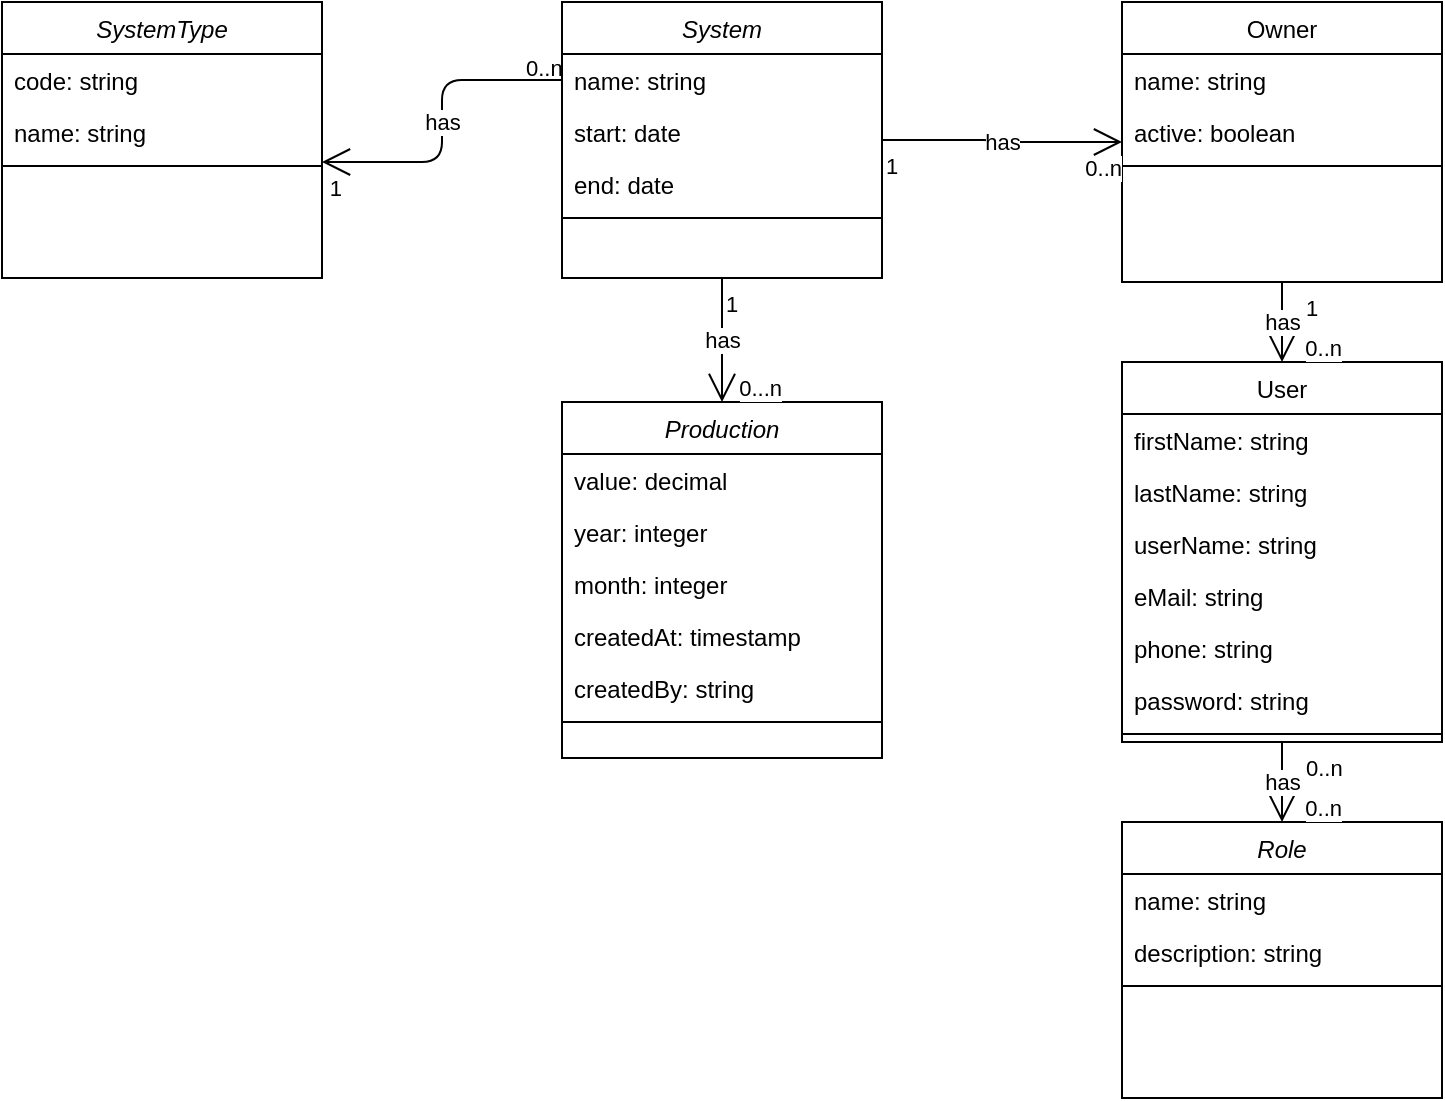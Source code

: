 <mxfile version="13.10.4" type="device"><diagram id="C5RBs43oDa-KdzZeNtuy" name="Page-1"><mxGraphModel dx="1095" dy="608" grid="1" gridSize="10" guides="1" tooltips="1" connect="1" arrows="1" fold="1" page="1" pageScale="1" pageWidth="827" pageHeight="1169" math="0" shadow="0"><root><mxCell id="WIyWlLk6GJQsqaUBKTNV-0"/><mxCell id="WIyWlLk6GJQsqaUBKTNV-1" parent="WIyWlLk6GJQsqaUBKTNV-0"/><mxCell id="zkfFHV4jXpPFQw0GAbJ--0" value="System" style="swimlane;fontStyle=2;align=center;verticalAlign=top;childLayout=stackLayout;horizontal=1;startSize=26;horizontalStack=0;resizeParent=1;resizeLast=0;collapsible=1;marginBottom=0;rounded=0;shadow=0;strokeWidth=1;" parent="WIyWlLk6GJQsqaUBKTNV-1" vertex="1"><mxGeometry x="280" width="160" height="138" as="geometry"><mxRectangle x="230" y="140" width="160" height="26" as="alternateBounds"/></mxGeometry></mxCell><mxCell id="zkfFHV4jXpPFQw0GAbJ--1" value="name: string" style="text;align=left;verticalAlign=top;spacingLeft=4;spacingRight=4;overflow=hidden;rotatable=0;points=[[0,0.5],[1,0.5]];portConstraint=eastwest;" parent="zkfFHV4jXpPFQw0GAbJ--0" vertex="1"><mxGeometry y="26" width="160" height="26" as="geometry"/></mxCell><mxCell id="zAmhSwRKt49YOt4-H_qP-3" value="start: date" style="text;align=left;verticalAlign=top;spacingLeft=4;spacingRight=4;overflow=hidden;rotatable=0;points=[[0,0.5],[1,0.5]];portConstraint=eastwest;" parent="zkfFHV4jXpPFQw0GAbJ--0" vertex="1"><mxGeometry y="52" width="160" height="26" as="geometry"/></mxCell><mxCell id="zAmhSwRKt49YOt4-H_qP-4" value="end: date" style="text;align=left;verticalAlign=top;spacingLeft=4;spacingRight=4;overflow=hidden;rotatable=0;points=[[0,0.5],[1,0.5]];portConstraint=eastwest;" parent="zkfFHV4jXpPFQw0GAbJ--0" vertex="1"><mxGeometry y="78" width="160" height="26" as="geometry"/></mxCell><mxCell id="zkfFHV4jXpPFQw0GAbJ--4" value="" style="line;html=1;strokeWidth=1;align=left;verticalAlign=middle;spacingTop=-1;spacingLeft=3;spacingRight=3;rotatable=0;labelPosition=right;points=[];portConstraint=eastwest;" parent="zkfFHV4jXpPFQw0GAbJ--0" vertex="1"><mxGeometry y="104" width="160" height="8" as="geometry"/></mxCell><mxCell id="zkfFHV4jXpPFQw0GAbJ--17" value="Owner" style="swimlane;fontStyle=0;align=center;verticalAlign=top;childLayout=stackLayout;horizontal=1;startSize=26;horizontalStack=0;resizeParent=1;resizeLast=0;collapsible=1;marginBottom=0;rounded=0;shadow=0;strokeWidth=1;" parent="WIyWlLk6GJQsqaUBKTNV-1" vertex="1"><mxGeometry x="560" width="160" height="140" as="geometry"><mxRectangle x="550" y="140" width="160" height="26" as="alternateBounds"/></mxGeometry></mxCell><mxCell id="zkfFHV4jXpPFQw0GAbJ--18" value="name: string" style="text;align=left;verticalAlign=top;spacingLeft=4;spacingRight=4;overflow=hidden;rotatable=0;points=[[0,0.5],[1,0.5]];portConstraint=eastwest;" parent="zkfFHV4jXpPFQw0GAbJ--17" vertex="1"><mxGeometry y="26" width="160" height="26" as="geometry"/></mxCell><mxCell id="JP-DxgB0L4DJ8-PGLGto-41" value="active: boolean" style="text;align=left;verticalAlign=top;spacingLeft=4;spacingRight=4;overflow=hidden;rotatable=0;points=[[0,0.5],[1,0.5]];portConstraint=eastwest;" parent="zkfFHV4jXpPFQw0GAbJ--17" vertex="1"><mxGeometry y="52" width="160" height="26" as="geometry"/></mxCell><mxCell id="zkfFHV4jXpPFQw0GAbJ--23" value="" style="line;html=1;strokeWidth=1;align=left;verticalAlign=middle;spacingTop=-1;spacingLeft=3;spacingRight=3;rotatable=0;labelPosition=right;points=[];portConstraint=eastwest;" parent="zkfFHV4jXpPFQw0GAbJ--17" vertex="1"><mxGeometry y="78" width="160" height="8" as="geometry"/></mxCell><mxCell id="JP-DxgB0L4DJ8-PGLGto-0" value="SystemType" style="swimlane;fontStyle=2;align=center;verticalAlign=top;childLayout=stackLayout;horizontal=1;startSize=26;horizontalStack=0;resizeParent=1;resizeLast=0;collapsible=1;marginBottom=0;rounded=0;shadow=0;strokeWidth=1;" parent="WIyWlLk6GJQsqaUBKTNV-1" vertex="1"><mxGeometry width="160" height="138" as="geometry"><mxRectangle x="230" y="140" width="160" height="26" as="alternateBounds"/></mxGeometry></mxCell><mxCell id="zAmhSwRKt49YOt4-H_qP-0" value="code: string" style="text;align=left;verticalAlign=top;spacingLeft=4;spacingRight=4;overflow=hidden;rotatable=0;points=[[0,0.5],[1,0.5]];portConstraint=eastwest;" parent="JP-DxgB0L4DJ8-PGLGto-0" vertex="1"><mxGeometry y="26" width="160" height="26" as="geometry"/></mxCell><mxCell id="JP-DxgB0L4DJ8-PGLGto-1" value="name: string" style="text;align=left;verticalAlign=top;spacingLeft=4;spacingRight=4;overflow=hidden;rotatable=0;points=[[0,0.5],[1,0.5]];portConstraint=eastwest;" parent="JP-DxgB0L4DJ8-PGLGto-0" vertex="1"><mxGeometry y="52" width="160" height="26" as="geometry"/></mxCell><mxCell id="JP-DxgB0L4DJ8-PGLGto-2" value="" style="line;html=1;strokeWidth=1;align=left;verticalAlign=middle;spacingTop=-1;spacingLeft=3;spacingRight=3;rotatable=0;labelPosition=right;points=[];portConstraint=eastwest;" parent="JP-DxgB0L4DJ8-PGLGto-0" vertex="1"><mxGeometry y="78" width="160" height="8" as="geometry"/></mxCell><mxCell id="JP-DxgB0L4DJ8-PGLGto-10" value="Production" style="swimlane;fontStyle=2;align=center;verticalAlign=top;childLayout=stackLayout;horizontal=1;startSize=26;horizontalStack=0;resizeParent=1;resizeLast=0;collapsible=1;marginBottom=0;rounded=0;shadow=0;strokeWidth=1;" parent="WIyWlLk6GJQsqaUBKTNV-1" vertex="1"><mxGeometry x="280" y="200" width="160" height="178" as="geometry"><mxRectangle x="230" y="140" width="160" height="26" as="alternateBounds"/></mxGeometry></mxCell><mxCell id="JP-DxgB0L4DJ8-PGLGto-11" value="value: decimal" style="text;align=left;verticalAlign=top;spacingLeft=4;spacingRight=4;overflow=hidden;rotatable=0;points=[[0,0.5],[1,0.5]];portConstraint=eastwest;" parent="JP-DxgB0L4DJ8-PGLGto-10" vertex="1"><mxGeometry y="26" width="160" height="26" as="geometry"/></mxCell><mxCell id="JP-DxgB0L4DJ8-PGLGto-15" value="year: integer" style="text;align=left;verticalAlign=top;spacingLeft=4;spacingRight=4;overflow=hidden;rotatable=0;points=[[0,0.5],[1,0.5]];portConstraint=eastwest;" parent="JP-DxgB0L4DJ8-PGLGto-10" vertex="1"><mxGeometry y="52" width="160" height="26" as="geometry"/></mxCell><mxCell id="JP-DxgB0L4DJ8-PGLGto-16" value="month: integer" style="text;align=left;verticalAlign=top;spacingLeft=4;spacingRight=4;overflow=hidden;rotatable=0;points=[[0,0.5],[1,0.5]];portConstraint=eastwest;" parent="JP-DxgB0L4DJ8-PGLGto-10" vertex="1"><mxGeometry y="78" width="160" height="26" as="geometry"/></mxCell><mxCell id="JP-DxgB0L4DJ8-PGLGto-17" value="createdAt: timestamp" style="text;align=left;verticalAlign=top;spacingLeft=4;spacingRight=4;overflow=hidden;rotatable=0;points=[[0,0.5],[1,0.5]];portConstraint=eastwest;" parent="JP-DxgB0L4DJ8-PGLGto-10" vertex="1"><mxGeometry y="104" width="160" height="26" as="geometry"/></mxCell><mxCell id="GtIvprXv4xUmctl1x3PD-0" value="createdBy: string" style="text;align=left;verticalAlign=top;spacingLeft=4;spacingRight=4;overflow=hidden;rotatable=0;points=[[0,0.5],[1,0.5]];portConstraint=eastwest;" vertex="1" parent="JP-DxgB0L4DJ8-PGLGto-10"><mxGeometry y="130" width="160" height="26" as="geometry"/></mxCell><mxCell id="JP-DxgB0L4DJ8-PGLGto-12" value="" style="line;html=1;strokeWidth=1;align=left;verticalAlign=middle;spacingTop=-1;spacingLeft=3;spacingRight=3;rotatable=0;labelPosition=right;points=[];portConstraint=eastwest;" parent="JP-DxgB0L4DJ8-PGLGto-10" vertex="1"><mxGeometry y="156" width="160" height="8" as="geometry"/></mxCell><mxCell id="JP-DxgB0L4DJ8-PGLGto-26" value="has" style="endArrow=open;html=1;endSize=12;startArrow=none;startSize=14;startFill=0;edgeStyle=orthogonalEdgeStyle;" parent="WIyWlLk6GJQsqaUBKTNV-1" source="zkfFHV4jXpPFQw0GAbJ--0" target="zkfFHV4jXpPFQw0GAbJ--17" edge="1"><mxGeometry relative="1" as="geometry"><mxPoint x="450" y="299" as="sourcePoint"/><mxPoint x="570" y="279" as="targetPoint"/></mxGeometry></mxCell><mxCell id="JP-DxgB0L4DJ8-PGLGto-27" value="1" style="edgeLabel;resizable=0;html=1;align=left;verticalAlign=top;" parent="JP-DxgB0L4DJ8-PGLGto-26" connectable="0" vertex="1"><mxGeometry x="-1" relative="1" as="geometry"/></mxCell><mxCell id="JP-DxgB0L4DJ8-PGLGto-28" value="0..n" style="edgeLabel;resizable=0;html=1;align=right;verticalAlign=top;" parent="JP-DxgB0L4DJ8-PGLGto-26" connectable="0" vertex="1"><mxGeometry x="1" relative="1" as="geometry"/></mxCell><mxCell id="JP-DxgB0L4DJ8-PGLGto-35" value="has" style="endArrow=open;html=1;endSize=12;startArrow=none;startSize=14;startFill=0;edgeStyle=orthogonalEdgeStyle;exitX=0;exitY=0.5;exitDx=0;exitDy=0;" parent="WIyWlLk6GJQsqaUBKTNV-1" source="zkfFHV4jXpPFQw0GAbJ--1" target="JP-DxgB0L4DJ8-PGLGto-0" edge="1"><mxGeometry relative="1" as="geometry"><mxPoint x="440" y="449" as="sourcePoint"/><mxPoint x="560" y="429" as="targetPoint"/><Array as="points"><mxPoint x="220" y="39"/><mxPoint x="220" y="80"/></Array></mxGeometry></mxCell><mxCell id="JP-DxgB0L4DJ8-PGLGto-36" value="0..n" style="edgeLabel;resizable=0;html=1;align=left;verticalAlign=top;labelBackgroundColor=none;" parent="JP-DxgB0L4DJ8-PGLGto-35" connectable="0" vertex="1"><mxGeometry x="-1" relative="1" as="geometry"><mxPoint x="-20" y="-19" as="offset"/></mxGeometry></mxCell><mxCell id="JP-DxgB0L4DJ8-PGLGto-37" value="1" style="edgeLabel;resizable=0;html=1;align=right;verticalAlign=top;" parent="JP-DxgB0L4DJ8-PGLGto-35" connectable="0" vertex="1"><mxGeometry x="1" relative="1" as="geometry"><mxPoint x="10" as="offset"/></mxGeometry></mxCell><mxCell id="JP-DxgB0L4DJ8-PGLGto-38" value="has" style="endArrow=open;html=1;endSize=12;startArrow=none;startSize=14;startFill=0;edgeStyle=orthogonalEdgeStyle;" parent="WIyWlLk6GJQsqaUBKTNV-1" source="zkfFHV4jXpPFQw0GAbJ--0" target="JP-DxgB0L4DJ8-PGLGto-10" edge="1"><mxGeometry relative="1" as="geometry"><mxPoint x="450" y="299" as="sourcePoint"/><mxPoint x="570" y="279" as="targetPoint"/></mxGeometry></mxCell><mxCell id="JP-DxgB0L4DJ8-PGLGto-39" value="1" style="edgeLabel;resizable=0;html=1;align=left;verticalAlign=top;" parent="JP-DxgB0L4DJ8-PGLGto-38" connectable="0" vertex="1"><mxGeometry x="-1" relative="1" as="geometry"/></mxCell><mxCell id="JP-DxgB0L4DJ8-PGLGto-40" value="0...n" style="edgeLabel;resizable=0;html=1;align=right;verticalAlign=top;" parent="JP-DxgB0L4DJ8-PGLGto-38" connectable="0" vertex="1"><mxGeometry x="1" relative="1" as="geometry"><mxPoint x="30" y="-20" as="offset"/></mxGeometry></mxCell><mxCell id="zAmhSwRKt49YOt4-H_qP-5" value="User" style="swimlane;fontStyle=0;align=center;verticalAlign=top;childLayout=stackLayout;horizontal=1;startSize=26;horizontalStack=0;resizeParent=1;resizeLast=0;collapsible=1;marginBottom=0;rounded=0;shadow=0;strokeWidth=1;" parent="WIyWlLk6GJQsqaUBKTNV-1" vertex="1"><mxGeometry x="560" y="180" width="160" height="190" as="geometry"><mxRectangle x="550" y="140" width="160" height="26" as="alternateBounds"/></mxGeometry></mxCell><mxCell id="zAmhSwRKt49YOt4-H_qP-6" value="firstName: string" style="text;align=left;verticalAlign=top;spacingLeft=4;spacingRight=4;overflow=hidden;rotatable=0;points=[[0,0.5],[1,0.5]];portConstraint=eastwest;" parent="zAmhSwRKt49YOt4-H_qP-5" vertex="1"><mxGeometry y="26" width="160" height="26" as="geometry"/></mxCell><mxCell id="zAmhSwRKt49YOt4-H_qP-7" value="lastName: string" style="text;align=left;verticalAlign=top;spacingLeft=4;spacingRight=4;overflow=hidden;rotatable=0;points=[[0,0.5],[1,0.5]];portConstraint=eastwest;" parent="zAmhSwRKt49YOt4-H_qP-5" vertex="1"><mxGeometry y="52" width="160" height="26" as="geometry"/></mxCell><mxCell id="zAmhSwRKt49YOt4-H_qP-9" value="userName: string" style="text;align=left;verticalAlign=top;spacingLeft=4;spacingRight=4;overflow=hidden;rotatable=0;points=[[0,0.5],[1,0.5]];portConstraint=eastwest;" parent="zAmhSwRKt49YOt4-H_qP-5" vertex="1"><mxGeometry y="78" width="160" height="26" as="geometry"/></mxCell><mxCell id="zAmhSwRKt49YOt4-H_qP-10" value="eMail: string" style="text;align=left;verticalAlign=top;spacingLeft=4;spacingRight=4;overflow=hidden;rotatable=0;points=[[0,0.5],[1,0.5]];portConstraint=eastwest;" parent="zAmhSwRKt49YOt4-H_qP-5" vertex="1"><mxGeometry y="104" width="160" height="26" as="geometry"/></mxCell><mxCell id="zAmhSwRKt49YOt4-H_qP-11" value="phone: string" style="text;align=left;verticalAlign=top;spacingLeft=4;spacingRight=4;overflow=hidden;rotatable=0;points=[[0,0.5],[1,0.5]];portConstraint=eastwest;" parent="zAmhSwRKt49YOt4-H_qP-5" vertex="1"><mxGeometry y="130" width="160" height="26" as="geometry"/></mxCell><mxCell id="zAmhSwRKt49YOt4-H_qP-12" value="password: string" style="text;align=left;verticalAlign=top;spacingLeft=4;spacingRight=4;overflow=hidden;rotatable=0;points=[[0,0.5],[1,0.5]];portConstraint=eastwest;" parent="zAmhSwRKt49YOt4-H_qP-5" vertex="1"><mxGeometry y="156" width="160" height="26" as="geometry"/></mxCell><mxCell id="zAmhSwRKt49YOt4-H_qP-8" value="" style="line;html=1;strokeWidth=1;align=left;verticalAlign=middle;spacingTop=-1;spacingLeft=3;spacingRight=3;rotatable=0;labelPosition=right;points=[];portConstraint=eastwest;" parent="zAmhSwRKt49YOt4-H_qP-5" vertex="1"><mxGeometry y="182" width="160" height="8" as="geometry"/></mxCell><mxCell id="zAmhSwRKt49YOt4-H_qP-14" value="has" style="endArrow=open;html=1;endSize=12;startArrow=none;startSize=14;startFill=0;edgeStyle=orthogonalEdgeStyle;" parent="WIyWlLk6GJQsqaUBKTNV-1" source="zkfFHV4jXpPFQw0GAbJ--17" target="zAmhSwRKt49YOt4-H_qP-5" edge="1"><mxGeometry relative="1" as="geometry"><mxPoint x="570" y="150" as="sourcePoint"/><mxPoint x="570" y="80" as="targetPoint"/></mxGeometry></mxCell><mxCell id="zAmhSwRKt49YOt4-H_qP-15" value="1" style="edgeLabel;resizable=0;html=1;align=left;verticalAlign=top;" parent="zAmhSwRKt49YOt4-H_qP-14" connectable="0" vertex="1"><mxGeometry x="-1" relative="1" as="geometry"><mxPoint x="10" as="offset"/></mxGeometry></mxCell><mxCell id="zAmhSwRKt49YOt4-H_qP-16" value="0..n" style="edgeLabel;resizable=0;html=1;align=right;verticalAlign=top;" parent="zAmhSwRKt49YOt4-H_qP-14" connectable="0" vertex="1"><mxGeometry x="1" relative="1" as="geometry"><mxPoint x="30" y="-20" as="offset"/></mxGeometry></mxCell><mxCell id="zAmhSwRKt49YOt4-H_qP-17" value="Role" style="swimlane;fontStyle=2;align=center;verticalAlign=top;childLayout=stackLayout;horizontal=1;startSize=26;horizontalStack=0;resizeParent=1;resizeLast=0;collapsible=1;marginBottom=0;rounded=0;shadow=0;strokeWidth=1;" parent="WIyWlLk6GJQsqaUBKTNV-1" vertex="1"><mxGeometry x="560" y="410" width="160" height="138" as="geometry"><mxRectangle x="230" y="140" width="160" height="26" as="alternateBounds"/></mxGeometry></mxCell><mxCell id="zAmhSwRKt49YOt4-H_qP-18" value="name: string" style="text;align=left;verticalAlign=top;spacingLeft=4;spacingRight=4;overflow=hidden;rotatable=0;points=[[0,0.5],[1,0.5]];portConstraint=eastwest;" parent="zAmhSwRKt49YOt4-H_qP-17" vertex="1"><mxGeometry y="26" width="160" height="26" as="geometry"/></mxCell><mxCell id="zAmhSwRKt49YOt4-H_qP-19" value="description: string" style="text;align=left;verticalAlign=top;spacingLeft=4;spacingRight=4;overflow=hidden;rotatable=0;points=[[0,0.5],[1,0.5]];portConstraint=eastwest;" parent="zAmhSwRKt49YOt4-H_qP-17" vertex="1"><mxGeometry y="52" width="160" height="26" as="geometry"/></mxCell><mxCell id="zAmhSwRKt49YOt4-H_qP-20" value="" style="line;html=1;strokeWidth=1;align=left;verticalAlign=middle;spacingTop=-1;spacingLeft=3;spacingRight=3;rotatable=0;labelPosition=right;points=[];portConstraint=eastwest;" parent="zAmhSwRKt49YOt4-H_qP-17" vertex="1"><mxGeometry y="78" width="160" height="8" as="geometry"/></mxCell><mxCell id="zAmhSwRKt49YOt4-H_qP-21" value="has" style="endArrow=open;html=1;endSize=12;startArrow=none;startSize=14;startFill=0;edgeStyle=orthogonalEdgeStyle;" parent="WIyWlLk6GJQsqaUBKTNV-1" source="zAmhSwRKt49YOt4-H_qP-5" target="zAmhSwRKt49YOt4-H_qP-17" edge="1"><mxGeometry relative="1" as="geometry"><mxPoint x="650" y="150" as="sourcePoint"/><mxPoint x="650" y="190" as="targetPoint"/></mxGeometry></mxCell><mxCell id="zAmhSwRKt49YOt4-H_qP-22" value="0..n" style="edgeLabel;resizable=0;html=1;align=left;verticalAlign=top;" parent="zAmhSwRKt49YOt4-H_qP-21" connectable="0" vertex="1"><mxGeometry x="-1" relative="1" as="geometry"><mxPoint x="10" as="offset"/></mxGeometry></mxCell><mxCell id="zAmhSwRKt49YOt4-H_qP-23" value="0..n" style="edgeLabel;resizable=0;html=1;align=right;verticalAlign=top;" parent="zAmhSwRKt49YOt4-H_qP-21" connectable="0" vertex="1"><mxGeometry x="1" relative="1" as="geometry"><mxPoint x="30" y="-20" as="offset"/></mxGeometry></mxCell></root></mxGraphModel></diagram></mxfile>